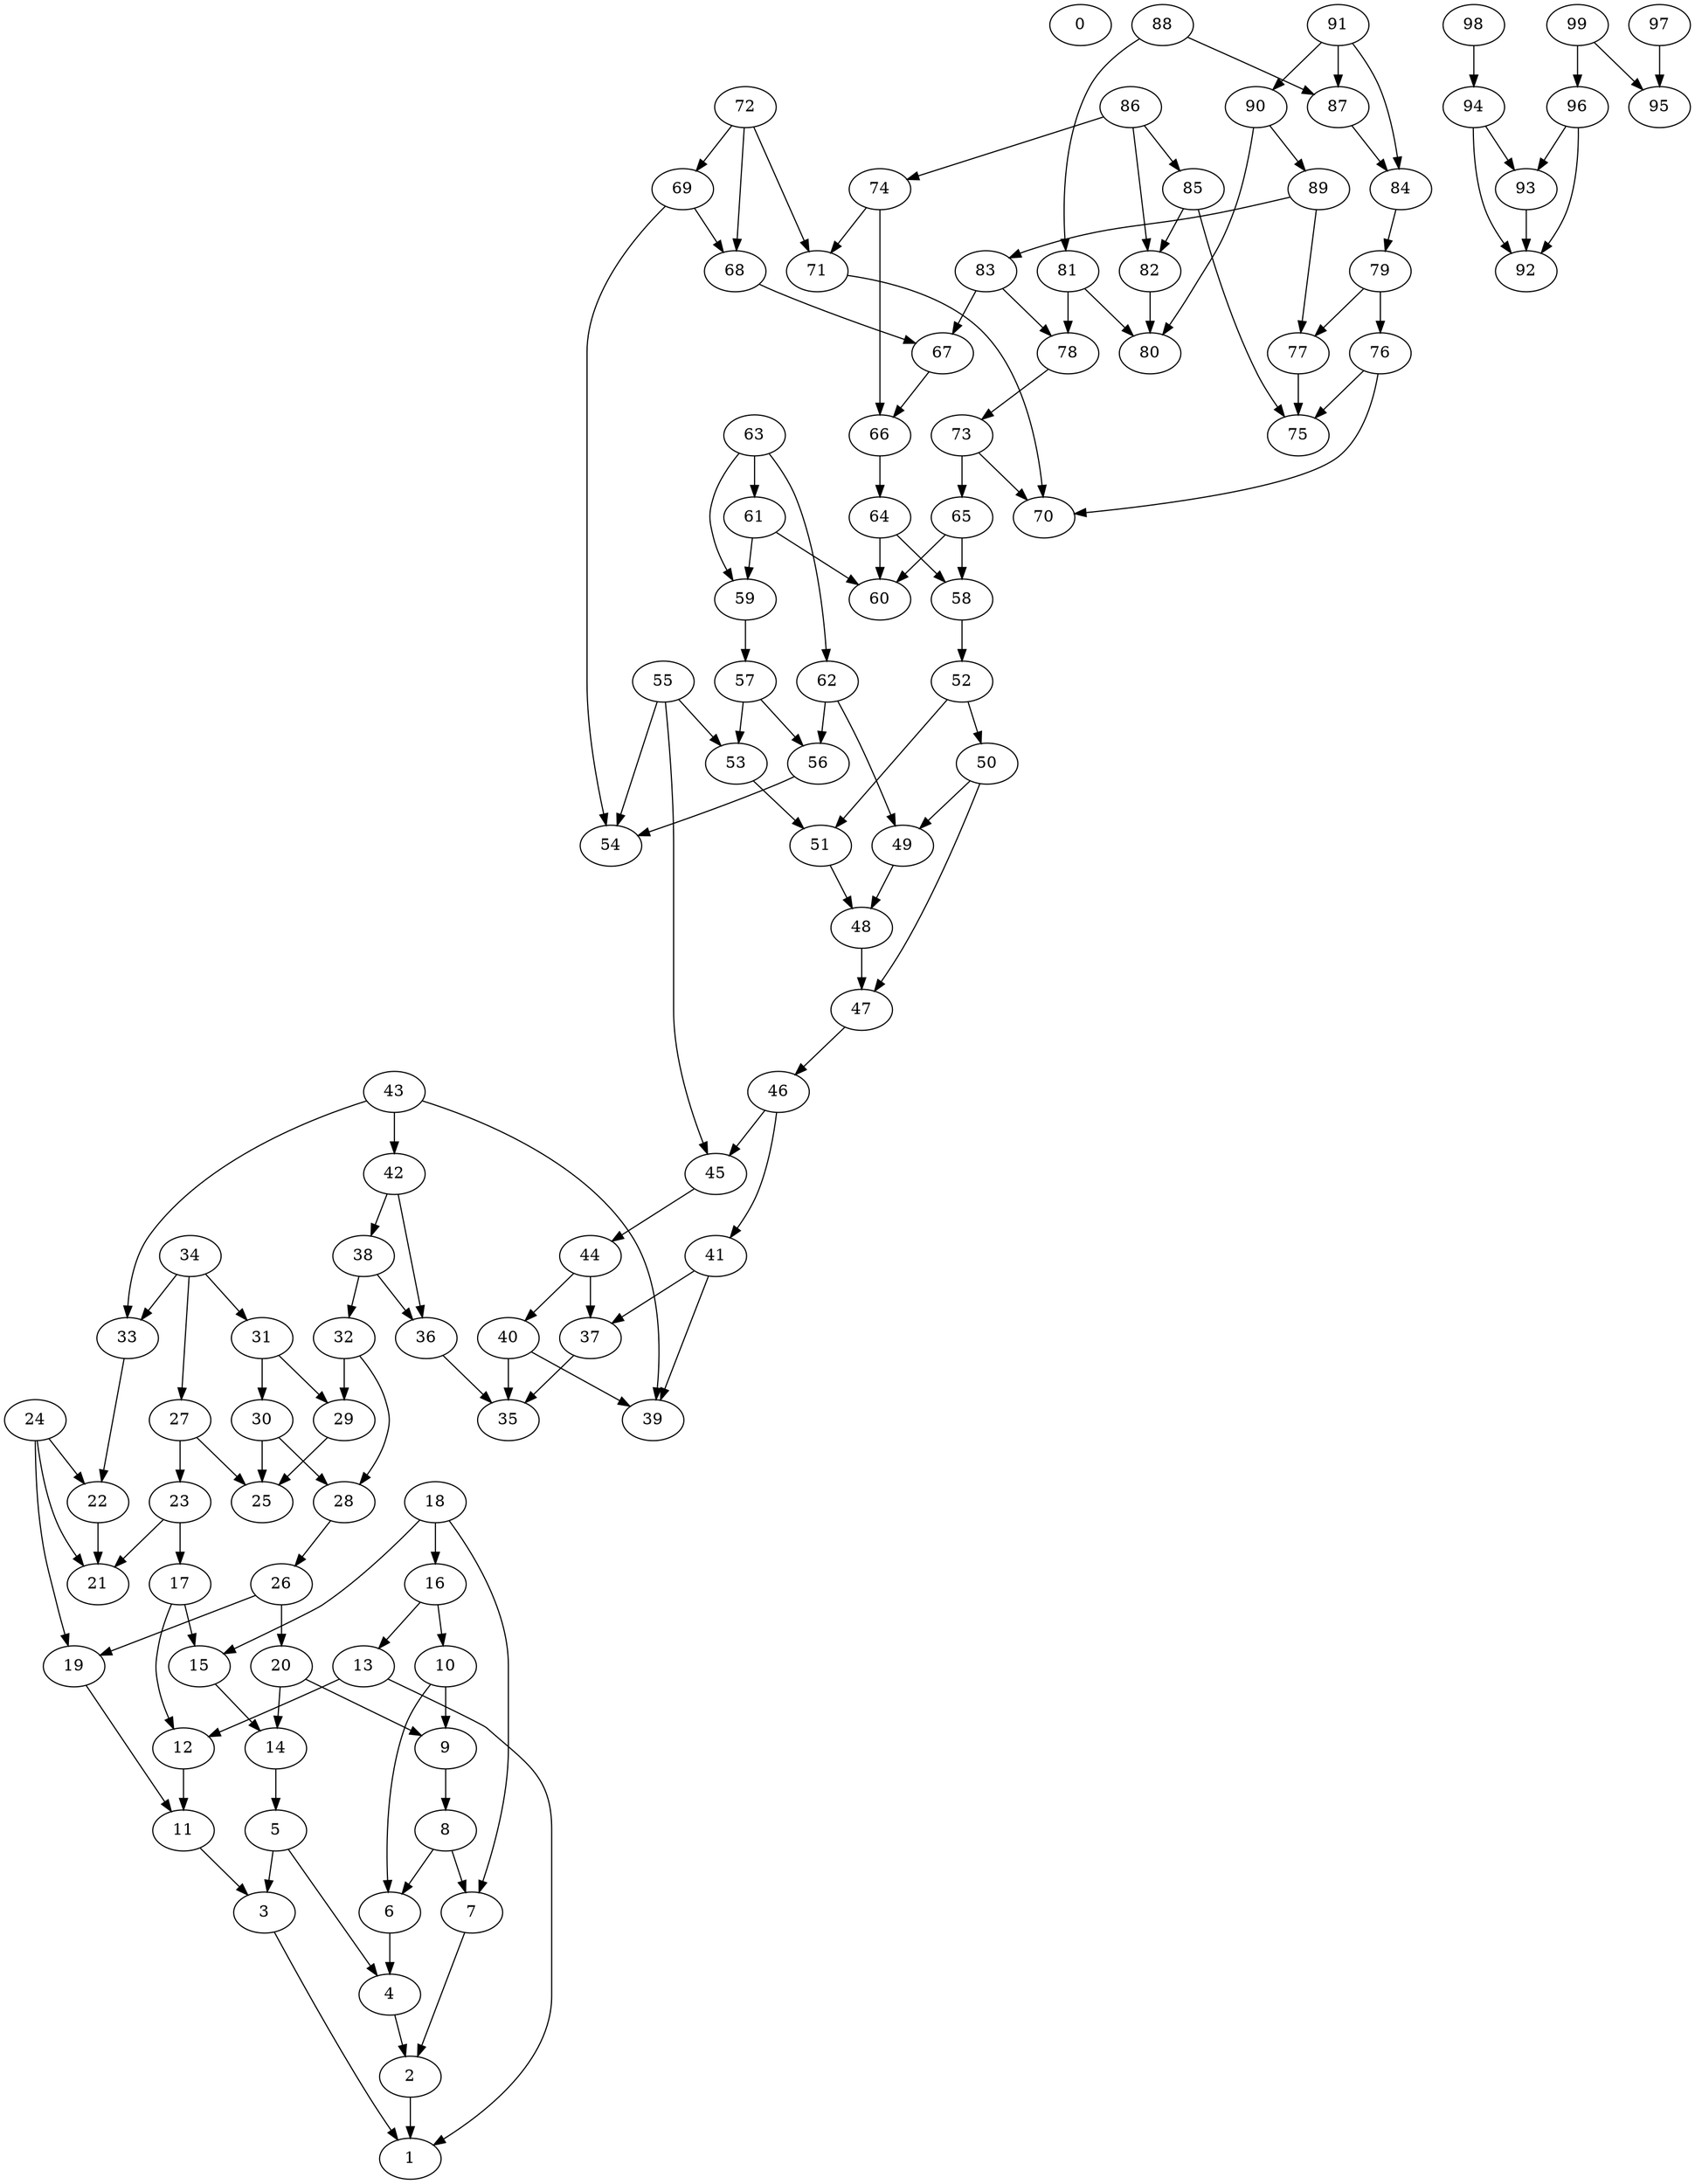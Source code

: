 digraph Bara_100 {
0;2;1;3;4;5;6;7;8;9;10;11;12;13;14;15;16;17;18;19;20;22;21;23;24;26;27;25;28;29;30;31;32;33;34;36;35;37;38;40;39;41;42;43;44;45;46;47;48;49;50;51;52;53;55;54;56;57;58;59;61;60;62;63;64;65;66;67;68;69;71;70;72;73;74;76;75;77;78;79;81;80;82;83;84;85;86;87;88;89;90;91;93;92;94;96;97;95;98;99;2 -> 1;
3 -> 1;
4 -> 2;
5 -> 4;
5 -> 3;
6 -> 4;
7 -> 2;
8 -> 6;
8 -> 7;
9 -> 8;
10 -> 9;
10 -> 6;
11 -> 3;
12 -> 11;
13 -> 1;
13 -> 12;
14 -> 5;
15 -> 14;
16 -> 10;
16 -> 13;
17 -> 12;
17 -> 15;
18 -> 16;
18 -> 7;
18 -> 15;
19 -> 11;
20 -> 14;
20 -> 9;
22 -> 21;
23 -> 17;
23 -> 21;
24 -> 22;
24 -> 21;
24 -> 19;
26 -> 19;
26 -> 20;
27 -> 25;
27 -> 23;
28 -> 26;
29 -> 25;
30 -> 28;
30 -> 25;
31 -> 29;
31 -> 30;
32 -> 29;
32 -> 28;
33 -> 22;
34 -> 31;
34 -> 33;
34 -> 27;
36 -> 35;
37 -> 35;
38 -> 32;
38 -> 36;
40 -> 35;
40 -> 39;
41 -> 37;
41 -> 39;
42 -> 36;
42 -> 38;
43 -> 42;
43 -> 39;
43 -> 33;
44 -> 40;
44 -> 37;
45 -> 44;
46 -> 41;
46 -> 45;
47 -> 46;
48 -> 47;
49 -> 48;
50 -> 47;
50 -> 49;
51 -> 48;
52 -> 50;
52 -> 51;
53 -> 51;
55 -> 53;
55 -> 54;
55 -> 45;
56 -> 54;
57 -> 53;
57 -> 56;
58 -> 52;
59 -> 57;
61 -> 59;
61 -> 60;
62 -> 56;
62 -> 49;
63 -> 62;
63 -> 61;
63 -> 59;
64 -> 60;
64 -> 58;
65 -> 58;
65 -> 60;
66 -> 64;
67 -> 66;
68 -> 67;
69 -> 54;
69 -> 68;
71 -> 70;
72 -> 68;
72 -> 71;
72 -> 69;
73 -> 65;
73 -> 70;
74 -> 71;
74 -> 66;
76 -> 75;
76 -> 70;
77 -> 75;
78 -> 73;
79 -> 76;
79 -> 77;
81 -> 80;
81 -> 78;
82 -> 80;
83 -> 78;
83 -> 67;
84 -> 79;
85 -> 75;
85 -> 82;
86 -> 82;
86 -> 85;
86 -> 74;
87 -> 84;
88 -> 81;
88 -> 87;
89 -> 77;
89 -> 83;
90 -> 89;
90 -> 80;
91 -> 90;
91 -> 84;
91 -> 87;
93 -> 92;
94 -> 93;
94 -> 92;
96 -> 93;
96 -> 92;
97 -> 95;
98 -> 94;
99 -> 95;
99 -> 96;
}
